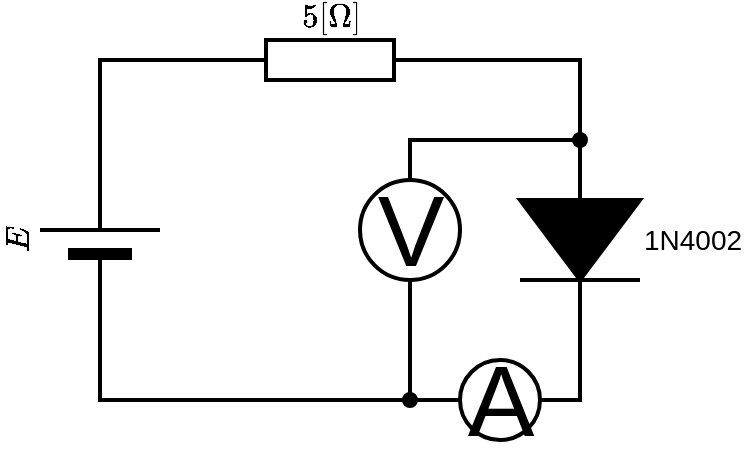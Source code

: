 <mxfile>
    <diagram id="blKL1a39S89av-7oey_n" name="ページ1">
        <mxGraphModel dx="394" dy="320" grid="1" gridSize="10" guides="1" tooltips="1" connect="1" arrows="1" fold="1" page="1" pageScale="1" pageWidth="827" pageHeight="1169" math="1" shadow="0">
            <root>
                <mxCell id="0"/>
                <mxCell id="1" parent="0"/>
                <mxCell id="11" style="edgeStyle=none;rounded=0;html=1;entryX=1;entryY=0.5;entryDx=0;entryDy=0;endArrow=none;endFill=0;exitX=1;exitY=0.5;exitDx=0;exitDy=0;exitPerimeter=0;strokeWidth=2;" parent="1" source="2" target="8" edge="1">
                    <mxGeometry relative="1" as="geometry">
                        <Array as="points">
                            <mxPoint x="480" y="440"/>
                        </Array>
                    </mxGeometry>
                </mxCell>
                <mxCell id="2" value="1N4002" style="pointerEvents=1;fillColor=strokeColor;verticalLabelPosition=middle;shadow=0;dashed=0;align=left;html=1;verticalAlign=middle;shape=mxgraph.electrical.diodes.diode;direction=south;strokeWidth=2;labelPosition=right;fontSize=14;" parent="1" vertex="1">
                    <mxGeometry x="450" y="310" width="60" height="100" as="geometry"/>
                </mxCell>
                <mxCell id="5" style="edgeStyle=none;html=1;entryX=0;entryY=0.5;entryDx=0;entryDy=0;entryPerimeter=0;exitX=1;exitY=0.5;exitDx=0;exitDy=0;exitPerimeter=0;endArrow=none;endFill=0;rounded=0;strokeWidth=2;" parent="1" source="3" target="4" edge="1">
                    <mxGeometry relative="1" as="geometry">
                        <Array as="points">
                            <mxPoint x="240" y="270"/>
                        </Array>
                    </mxGeometry>
                </mxCell>
                <mxCell id="10" style="edgeStyle=none;rounded=0;html=1;entryX=0;entryY=0.5;entryDx=0;entryDy=0;endArrow=none;endFill=0;exitX=0;exitY=0.5;exitDx=0;exitDy=0;exitPerimeter=0;strokeWidth=2;entryPerimeter=0;" parent="1" source="3" target="8" edge="1">
                    <mxGeometry relative="1" as="geometry">
                        <Array as="points">
                            <mxPoint x="240" y="440"/>
                        </Array>
                    </mxGeometry>
                </mxCell>
                <mxCell id="3" value="`E`" style="verticalLabelPosition=top;shadow=0;dashed=0;align=center;fillColor=#000000;html=1;verticalAlign=bottom;strokeWidth=2;shape=mxgraph.electrical.miscellaneous.monocell_battery;rotation=-90;labelPosition=center;fontSize=14;" parent="1" vertex="1">
                    <mxGeometry x="190" y="330" width="100" height="60" as="geometry"/>
                </mxCell>
                <mxCell id="6" style="edgeStyle=none;rounded=0;html=1;entryX=0;entryY=0.5;entryDx=0;entryDy=0;entryPerimeter=0;endArrow=none;endFill=0;exitX=1;exitY=0.5;exitDx=0;exitDy=0;exitPerimeter=0;strokeWidth=2;" parent="1" source="4" target="2" edge="1">
                    <mxGeometry relative="1" as="geometry">
                        <Array as="points">
                            <mxPoint x="480" y="270"/>
                        </Array>
                    </mxGeometry>
                </mxCell>
                <mxCell id="4" value="`5[\Omega]`" style="pointerEvents=1;verticalLabelPosition=top;shadow=0;dashed=0;align=center;html=1;verticalAlign=bottom;shape=mxgraph.electrical.resistors.resistor_1;strokeWidth=2;labelPosition=center;fontSize=14;" parent="1" vertex="1">
                    <mxGeometry x="305" y="260" width="100" height="20" as="geometry"/>
                </mxCell>
                <mxCell id="8" value="A" style="verticalLabelPosition=middle;shadow=0;dashed=0;align=center;html=1;verticalAlign=middle;strokeWidth=2;shape=ellipse;aspect=fixed;fontSize=50;" parent="1" vertex="1">
                    <mxGeometry x="420" y="420" width="40" height="40" as="geometry"/>
                </mxCell>
                <mxCell id="14" style="edgeStyle=none;rounded=0;html=1;endArrow=oval;endFill=1;exitX=0.5;exitY=0;exitDx=0;exitDy=0;strokeWidth=2;" parent="1" source="9" edge="1">
                    <mxGeometry relative="1" as="geometry">
                        <mxPoint x="480" y="310" as="targetPoint"/>
                        <Array as="points">
                            <mxPoint x="395" y="310"/>
                        </Array>
                    </mxGeometry>
                </mxCell>
                <mxCell id="21" style="edgeStyle=none;rounded=0;html=1;endArrow=oval;endFill=1;strokeWidth=2;" parent="1" source="9" edge="1">
                    <mxGeometry relative="1" as="geometry">
                        <mxPoint x="395" y="440" as="targetPoint"/>
                    </mxGeometry>
                </mxCell>
                <mxCell id="9" value="V" style="verticalLabelPosition=middle;shadow=0;dashed=0;align=center;html=1;verticalAlign=middle;strokeWidth=2;shape=ellipse;aspect=fixed;fontSize=50;" parent="1" vertex="1">
                    <mxGeometry x="370" y="330" width="50" height="50" as="geometry"/>
                </mxCell>
            </root>
        </mxGraphModel>
    </diagram>
</mxfile>
